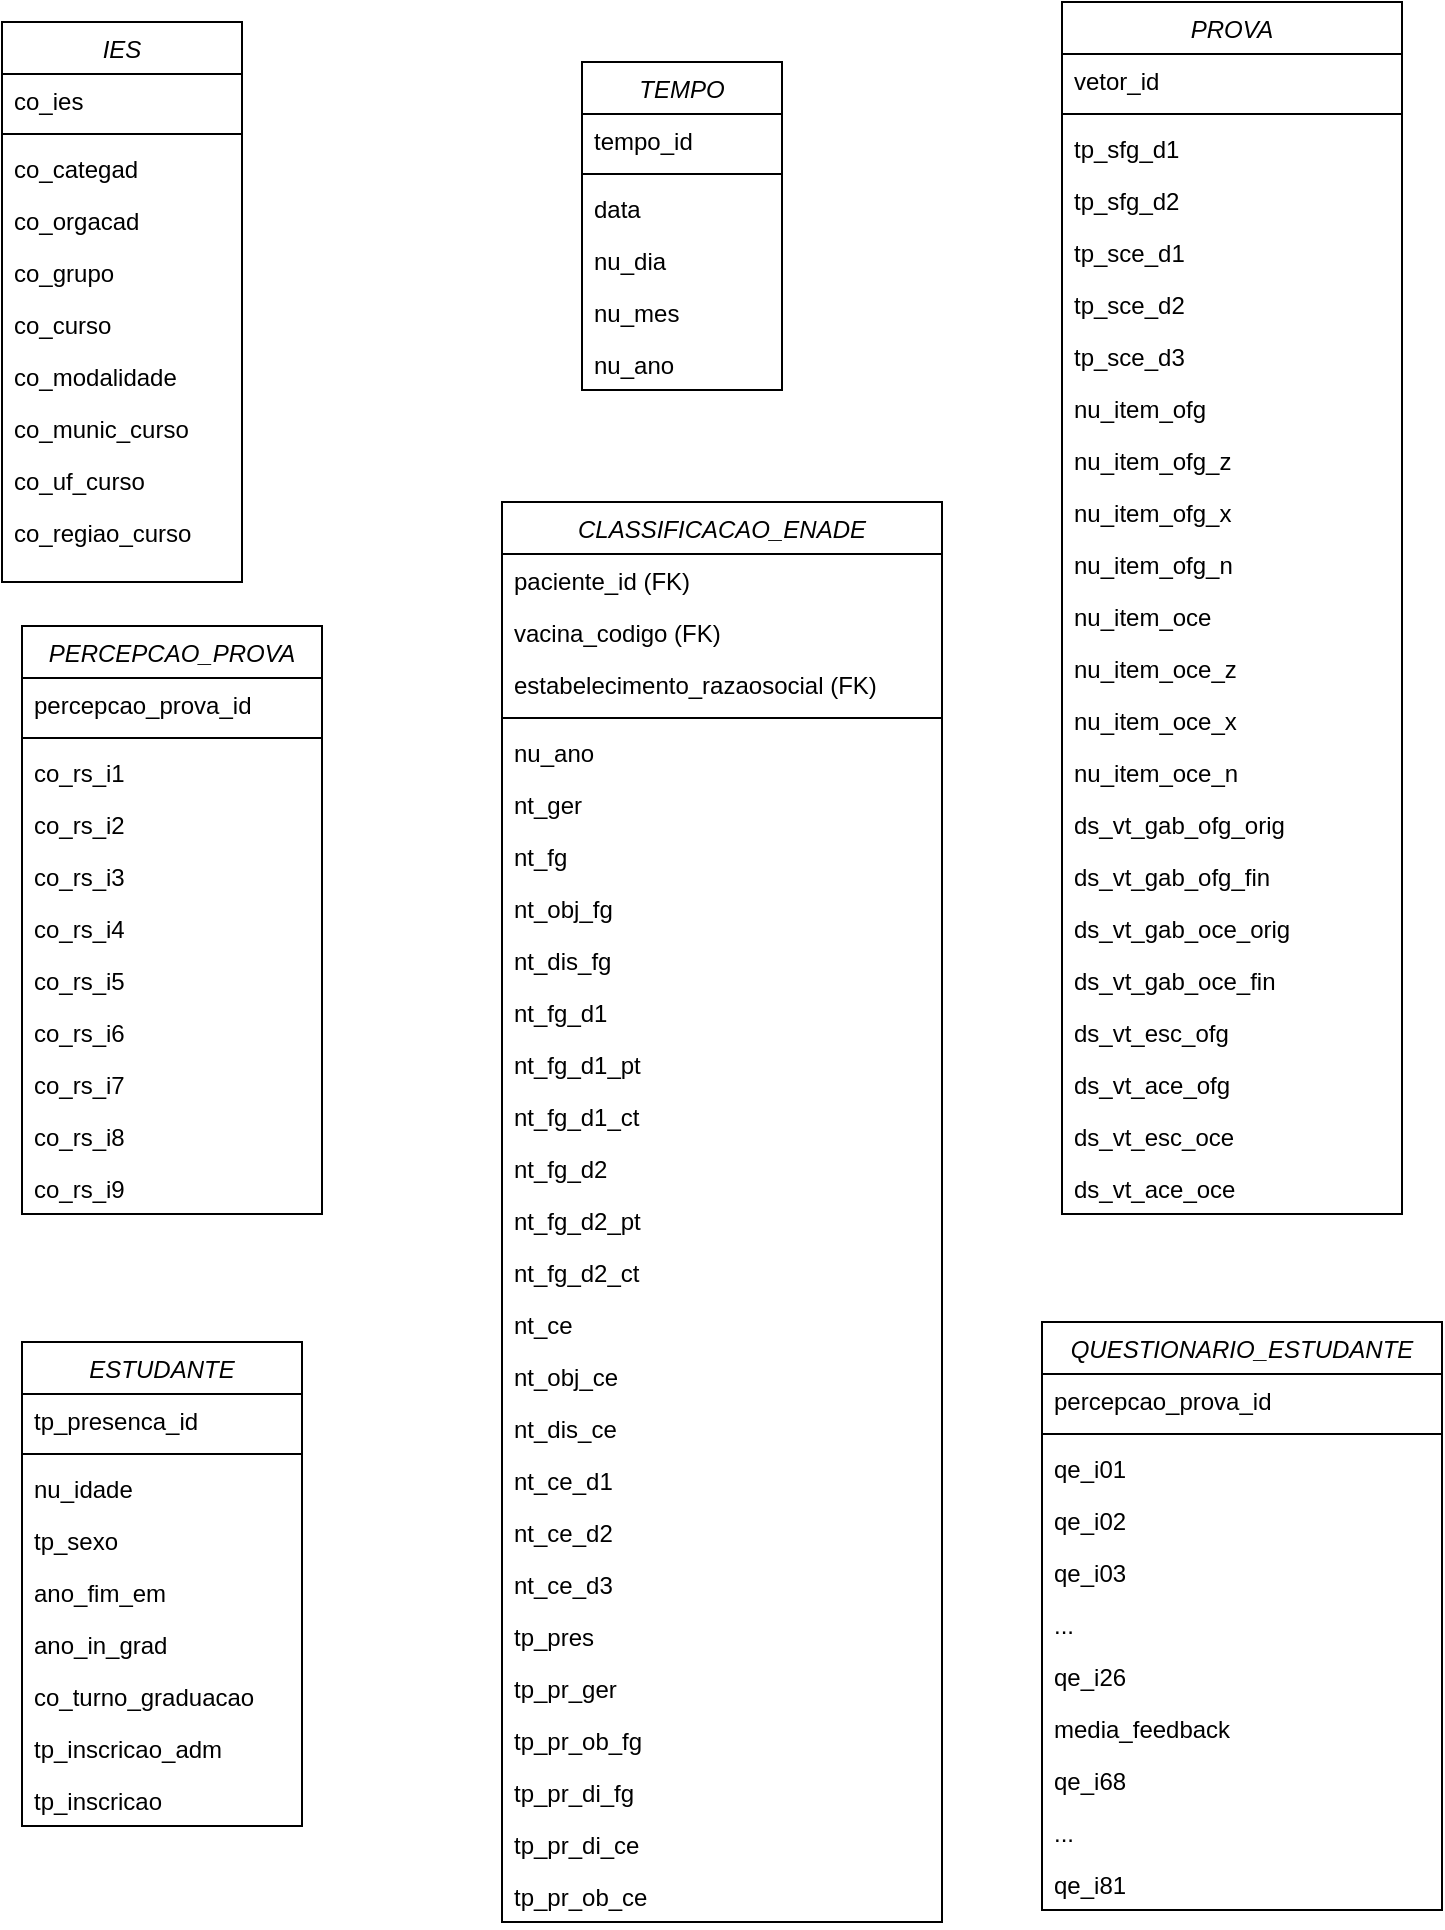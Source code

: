 <mxfile version="15.8.6" type="device"><diagram id="ba_h4ivJS6y_Fy19ibDH" name="Page-1"><mxGraphModel dx="868" dy="442" grid="1" gridSize="10" guides="1" tooltips="1" connect="1" arrows="1" fold="1" page="1" pageScale="1" pageWidth="827" pageHeight="1169" math="0" shadow="0"><root><mxCell id="0"/><mxCell id="1" parent="0"/><mxCell id="IWCST9EDbvNcJb1vTDIy-1" value="IES" style="swimlane;fontStyle=2;align=center;verticalAlign=top;childLayout=stackLayout;horizontal=1;startSize=26;horizontalStack=0;resizeParent=1;resizeLast=0;collapsible=1;marginBottom=0;rounded=0;shadow=0;strokeWidth=1;" parent="1" vertex="1"><mxGeometry x="40" y="40" width="120" height="280" as="geometry"><mxRectangle x="90" y="290" width="160" height="26" as="alternateBounds"/></mxGeometry></mxCell><mxCell id="IWCST9EDbvNcJb1vTDIy-2" value="co_ies" style="text;align=left;verticalAlign=top;spacingLeft=4;spacingRight=4;overflow=hidden;rotatable=0;points=[[0,0.5],[1,0.5]];portConstraint=eastwest;" parent="IWCST9EDbvNcJb1vTDIy-1" vertex="1"><mxGeometry y="26" width="120" height="26" as="geometry"/></mxCell><mxCell id="IWCST9EDbvNcJb1vTDIy-3" value="" style="line;html=1;strokeWidth=1;align=left;verticalAlign=middle;spacingTop=-1;spacingLeft=3;spacingRight=3;rotatable=0;labelPosition=right;points=[];portConstraint=eastwest;" parent="IWCST9EDbvNcJb1vTDIy-1" vertex="1"><mxGeometry y="52" width="120" height="8" as="geometry"/></mxCell><mxCell id="IWCST9EDbvNcJb1vTDIy-4" value="co_categad" style="text;align=left;verticalAlign=top;spacingLeft=4;spacingRight=4;overflow=hidden;rotatable=0;points=[[0,0.5],[1,0.5]];portConstraint=eastwest;" parent="IWCST9EDbvNcJb1vTDIy-1" vertex="1"><mxGeometry y="60" width="120" height="26" as="geometry"/></mxCell><mxCell id="IWCST9EDbvNcJb1vTDIy-5" value="co_orgacad" style="text;align=left;verticalAlign=top;spacingLeft=4;spacingRight=4;overflow=hidden;rotatable=0;points=[[0,0.5],[1,0.5]];portConstraint=eastwest;rounded=0;shadow=0;html=0;" parent="IWCST9EDbvNcJb1vTDIy-1" vertex="1"><mxGeometry y="86" width="120" height="26" as="geometry"/></mxCell><mxCell id="IWCST9EDbvNcJb1vTDIy-6" value="co_grupo" style="text;align=left;verticalAlign=top;spacingLeft=4;spacingRight=4;overflow=hidden;rotatable=0;points=[[0,0.5],[1,0.5]];portConstraint=eastwest;" parent="IWCST9EDbvNcJb1vTDIy-1" vertex="1"><mxGeometry y="112" width="120" height="26" as="geometry"/></mxCell><mxCell id="IWCST9EDbvNcJb1vTDIy-7" value="co_curso" style="text;align=left;verticalAlign=top;spacingLeft=4;spacingRight=4;overflow=hidden;rotatable=0;points=[[0,0.5],[1,0.5]];portConstraint=eastwest;" parent="IWCST9EDbvNcJb1vTDIy-1" vertex="1"><mxGeometry y="138" width="120" height="26" as="geometry"/></mxCell><mxCell id="IWCST9EDbvNcJb1vTDIy-8" value="co_modalidade" style="text;align=left;verticalAlign=top;spacingLeft=4;spacingRight=4;overflow=hidden;rotatable=0;points=[[0,0.5],[1,0.5]];portConstraint=eastwest;" parent="IWCST9EDbvNcJb1vTDIy-1" vertex="1"><mxGeometry y="164" width="120" height="26" as="geometry"/></mxCell><mxCell id="IWCST9EDbvNcJb1vTDIy-9" value="co_munic_curso" style="text;align=left;verticalAlign=top;spacingLeft=4;spacingRight=4;overflow=hidden;rotatable=0;points=[[0,0.5],[1,0.5]];portConstraint=eastwest;" parent="IWCST9EDbvNcJb1vTDIy-1" vertex="1"><mxGeometry y="190" width="120" height="26" as="geometry"/></mxCell><mxCell id="IWCST9EDbvNcJb1vTDIy-10" value="co_uf_curso" style="text;align=left;verticalAlign=top;spacingLeft=4;spacingRight=4;overflow=hidden;rotatable=0;points=[[0,0.5],[1,0.5]];portConstraint=eastwest;" parent="IWCST9EDbvNcJb1vTDIy-1" vertex="1"><mxGeometry y="216" width="120" height="26" as="geometry"/></mxCell><mxCell id="IWCST9EDbvNcJb1vTDIy-11" value="co_regiao_curso" style="text;align=left;verticalAlign=top;spacingLeft=4;spacingRight=4;overflow=hidden;rotatable=0;points=[[0,0.5],[1,0.5]];portConstraint=eastwest;" parent="IWCST9EDbvNcJb1vTDIy-1" vertex="1"><mxGeometry y="242" width="120" height="26" as="geometry"/></mxCell><mxCell id="IWCST9EDbvNcJb1vTDIy-16" value="CLASSIFICACAO_ENADE" style="swimlane;fontStyle=2;align=center;verticalAlign=top;childLayout=stackLayout;horizontal=1;startSize=26;horizontalStack=0;resizeParent=1;resizeLast=0;collapsible=1;marginBottom=0;rounded=0;shadow=0;strokeWidth=1;" parent="1" vertex="1"><mxGeometry x="290" y="280" width="220" height="710" as="geometry"><mxRectangle x="550" y="140" width="160" height="26" as="alternateBounds"/></mxGeometry></mxCell><mxCell id="IWCST9EDbvNcJb1vTDIy-17" value="paciente_id (FK)" style="text;align=left;verticalAlign=top;spacingLeft=4;spacingRight=4;overflow=hidden;rotatable=0;points=[[0,0.5],[1,0.5]];portConstraint=eastwest;" parent="IWCST9EDbvNcJb1vTDIy-16" vertex="1"><mxGeometry y="26" width="220" height="26" as="geometry"/></mxCell><mxCell id="IWCST9EDbvNcJb1vTDIy-18" value="vacina_codigo (FK)" style="text;align=left;verticalAlign=top;spacingLeft=4;spacingRight=4;overflow=hidden;rotatable=0;points=[[0,0.5],[1,0.5]];portConstraint=eastwest;rounded=0;shadow=0;html=0;" parent="IWCST9EDbvNcJb1vTDIy-16" vertex="1"><mxGeometry y="52" width="220" height="26" as="geometry"/></mxCell><mxCell id="IWCST9EDbvNcJb1vTDIy-19" value="estabelecimento_razaosocial (FK)" style="text;align=left;verticalAlign=top;spacingLeft=4;spacingRight=4;overflow=hidden;rotatable=0;points=[[0,0.5],[1,0.5]];portConstraint=eastwest;rounded=0;shadow=0;html=0;" parent="IWCST9EDbvNcJb1vTDIy-16" vertex="1"><mxGeometry y="78" width="220" height="26" as="geometry"/></mxCell><mxCell id="IWCST9EDbvNcJb1vTDIy-20" value="" style="line;html=1;strokeWidth=1;align=left;verticalAlign=middle;spacingTop=-1;spacingLeft=3;spacingRight=3;rotatable=0;labelPosition=right;points=[];portConstraint=eastwest;" parent="IWCST9EDbvNcJb1vTDIy-16" vertex="1"><mxGeometry y="104" width="220" height="8" as="geometry"/></mxCell><mxCell id="G4sSqQQe-vU9CgcFSN1n-1" value="nu_ano" style="text;align=left;verticalAlign=top;spacingLeft=4;spacingRight=4;overflow=hidden;rotatable=0;points=[[0,0.5],[1,0.5]];portConstraint=eastwest;" parent="IWCST9EDbvNcJb1vTDIy-16" vertex="1"><mxGeometry y="112" width="220" height="26" as="geometry"/></mxCell><mxCell id="IWCST9EDbvNcJb1vTDIy-102" value="nt_ger" style="text;align=left;verticalAlign=top;spacingLeft=4;spacingRight=4;overflow=hidden;rotatable=0;points=[[0,0.5],[1,0.5]];portConstraint=eastwest;" parent="IWCST9EDbvNcJb1vTDIy-16" vertex="1"><mxGeometry y="138" width="220" height="26" as="geometry"/></mxCell><mxCell id="IWCST9EDbvNcJb1vTDIy-103" value="nt_fg" style="text;align=left;verticalAlign=top;spacingLeft=4;spacingRight=4;overflow=hidden;rotatable=0;points=[[0,0.5],[1,0.5]];portConstraint=eastwest;" parent="IWCST9EDbvNcJb1vTDIy-16" vertex="1"><mxGeometry y="164" width="220" height="26" as="geometry"/></mxCell><mxCell id="IWCST9EDbvNcJb1vTDIy-104" value="nt_obj_fg" style="text;align=left;verticalAlign=top;spacingLeft=4;spacingRight=4;overflow=hidden;rotatable=0;points=[[0,0.5],[1,0.5]];portConstraint=eastwest;" parent="IWCST9EDbvNcJb1vTDIy-16" vertex="1"><mxGeometry y="190" width="220" height="26" as="geometry"/></mxCell><mxCell id="IWCST9EDbvNcJb1vTDIy-105" value="nt_dis_fg" style="text;align=left;verticalAlign=top;spacingLeft=4;spacingRight=4;overflow=hidden;rotatable=0;points=[[0,0.5],[1,0.5]];portConstraint=eastwest;" parent="IWCST9EDbvNcJb1vTDIy-16" vertex="1"><mxGeometry y="216" width="220" height="26" as="geometry"/></mxCell><mxCell id="IWCST9EDbvNcJb1vTDIy-106" value="nt_fg_d1" style="text;align=left;verticalAlign=top;spacingLeft=4;spacingRight=4;overflow=hidden;rotatable=0;points=[[0,0.5],[1,0.5]];portConstraint=eastwest;" parent="IWCST9EDbvNcJb1vTDIy-16" vertex="1"><mxGeometry y="242" width="220" height="26" as="geometry"/></mxCell><mxCell id="IWCST9EDbvNcJb1vTDIy-107" value="nt_fg_d1_pt" style="text;align=left;verticalAlign=top;spacingLeft=4;spacingRight=4;overflow=hidden;rotatable=0;points=[[0,0.5],[1,0.5]];portConstraint=eastwest;" parent="IWCST9EDbvNcJb1vTDIy-16" vertex="1"><mxGeometry y="268" width="220" height="26" as="geometry"/></mxCell><mxCell id="IWCST9EDbvNcJb1vTDIy-108" value="nt_fg_d1_ct" style="text;align=left;verticalAlign=top;spacingLeft=4;spacingRight=4;overflow=hidden;rotatable=0;points=[[0,0.5],[1,0.5]];portConstraint=eastwest;" parent="IWCST9EDbvNcJb1vTDIy-16" vertex="1"><mxGeometry y="294" width="220" height="26" as="geometry"/></mxCell><mxCell id="IWCST9EDbvNcJb1vTDIy-109" value="nt_fg_d2" style="text;align=left;verticalAlign=top;spacingLeft=4;spacingRight=4;overflow=hidden;rotatable=0;points=[[0,0.5],[1,0.5]];portConstraint=eastwest;" parent="IWCST9EDbvNcJb1vTDIy-16" vertex="1"><mxGeometry y="320" width="220" height="26" as="geometry"/></mxCell><mxCell id="IWCST9EDbvNcJb1vTDIy-110" value="nt_fg_d2_pt" style="text;align=left;verticalAlign=top;spacingLeft=4;spacingRight=4;overflow=hidden;rotatable=0;points=[[0,0.5],[1,0.5]];portConstraint=eastwest;" parent="IWCST9EDbvNcJb1vTDIy-16" vertex="1"><mxGeometry y="346" width="220" height="26" as="geometry"/></mxCell><mxCell id="IWCST9EDbvNcJb1vTDIy-111" value="nt_fg_d2_ct" style="text;align=left;verticalAlign=top;spacingLeft=4;spacingRight=4;overflow=hidden;rotatable=0;points=[[0,0.5],[1,0.5]];portConstraint=eastwest;" parent="IWCST9EDbvNcJb1vTDIy-16" vertex="1"><mxGeometry y="372" width="220" height="26" as="geometry"/></mxCell><mxCell id="IWCST9EDbvNcJb1vTDIy-112" value="nt_ce" style="text;align=left;verticalAlign=top;spacingLeft=4;spacingRight=4;overflow=hidden;rotatable=0;points=[[0,0.5],[1,0.5]];portConstraint=eastwest;" parent="IWCST9EDbvNcJb1vTDIy-16" vertex="1"><mxGeometry y="398" width="220" height="26" as="geometry"/></mxCell><mxCell id="IWCST9EDbvNcJb1vTDIy-158" value="nt_obj_ce" style="text;align=left;verticalAlign=top;spacingLeft=4;spacingRight=4;overflow=hidden;rotatable=0;points=[[0,0.5],[1,0.5]];portConstraint=eastwest;" parent="IWCST9EDbvNcJb1vTDIy-16" vertex="1"><mxGeometry y="424" width="220" height="26" as="geometry"/></mxCell><mxCell id="IWCST9EDbvNcJb1vTDIy-159" value="nt_dis_ce" style="text;align=left;verticalAlign=top;spacingLeft=4;spacingRight=4;overflow=hidden;rotatable=0;points=[[0,0.5],[1,0.5]];portConstraint=eastwest;" parent="IWCST9EDbvNcJb1vTDIy-16" vertex="1"><mxGeometry y="450" width="220" height="26" as="geometry"/></mxCell><mxCell id="IWCST9EDbvNcJb1vTDIy-160" value="nt_ce_d1" style="text;align=left;verticalAlign=top;spacingLeft=4;spacingRight=4;overflow=hidden;rotatable=0;points=[[0,0.5],[1,0.5]];portConstraint=eastwest;" parent="IWCST9EDbvNcJb1vTDIy-16" vertex="1"><mxGeometry y="476" width="220" height="26" as="geometry"/></mxCell><mxCell id="IWCST9EDbvNcJb1vTDIy-161" value="nt_ce_d2" style="text;align=left;verticalAlign=top;spacingLeft=4;spacingRight=4;overflow=hidden;rotatable=0;points=[[0,0.5],[1,0.5]];portConstraint=eastwest;" parent="IWCST9EDbvNcJb1vTDIy-16" vertex="1"><mxGeometry y="502" width="220" height="26" as="geometry"/></mxCell><mxCell id="IWCST9EDbvNcJb1vTDIy-162" value="nt_ce_d3" style="text;align=left;verticalAlign=top;spacingLeft=4;spacingRight=4;overflow=hidden;rotatable=0;points=[[0,0.5],[1,0.5]];portConstraint=eastwest;" parent="IWCST9EDbvNcJb1vTDIy-16" vertex="1"><mxGeometry y="528" width="220" height="26" as="geometry"/></mxCell><mxCell id="IWCST9EDbvNcJb1vTDIy-72" value="tp_pres" style="text;align=left;verticalAlign=top;spacingLeft=4;spacingRight=4;overflow=hidden;rotatable=0;points=[[0,0.5],[1,0.5]];portConstraint=eastwest;" parent="IWCST9EDbvNcJb1vTDIy-16" vertex="1"><mxGeometry y="554" width="220" height="26" as="geometry"/></mxCell><mxCell id="IWCST9EDbvNcJb1vTDIy-73" value="tp_pr_ger" style="text;align=left;verticalAlign=top;spacingLeft=4;spacingRight=4;overflow=hidden;rotatable=0;points=[[0,0.5],[1,0.5]];portConstraint=eastwest;" parent="IWCST9EDbvNcJb1vTDIy-16" vertex="1"><mxGeometry y="580" width="220" height="26" as="geometry"/></mxCell><mxCell id="G4sSqQQe-vU9CgcFSN1n-17" value="tp_pr_ob_fg" style="text;align=left;verticalAlign=top;spacingLeft=4;spacingRight=4;overflow=hidden;rotatable=0;points=[[0,0.5],[1,0.5]];portConstraint=eastwest;" parent="IWCST9EDbvNcJb1vTDIy-16" vertex="1"><mxGeometry y="606" width="220" height="26" as="geometry"/></mxCell><mxCell id="IWCST9EDbvNcJb1vTDIy-75" value="tp_pr_di_fg" style="text;align=left;verticalAlign=top;spacingLeft=4;spacingRight=4;overflow=hidden;rotatable=0;points=[[0,0.5],[1,0.5]];portConstraint=eastwest;" parent="IWCST9EDbvNcJb1vTDIy-16" vertex="1"><mxGeometry y="632" width="220" height="26" as="geometry"/></mxCell><mxCell id="IWCST9EDbvNcJb1vTDIy-77" value="tp_pr_di_ce" style="text;align=left;verticalAlign=top;spacingLeft=4;spacingRight=4;overflow=hidden;rotatable=0;points=[[0,0.5],[1,0.5]];portConstraint=eastwest;" parent="IWCST9EDbvNcJb1vTDIy-16" vertex="1"><mxGeometry y="658" width="220" height="26" as="geometry"/></mxCell><mxCell id="IWCST9EDbvNcJb1vTDIy-76" value="tp_pr_ob_ce" style="text;align=left;verticalAlign=top;spacingLeft=4;spacingRight=4;overflow=hidden;rotatable=0;points=[[0,0.5],[1,0.5]];portConstraint=eastwest;" parent="IWCST9EDbvNcJb1vTDIy-16" vertex="1"><mxGeometry y="684" width="220" height="26" as="geometry"/></mxCell><mxCell id="IWCST9EDbvNcJb1vTDIy-53" value="PROVA" style="swimlane;fontStyle=2;align=center;verticalAlign=top;childLayout=stackLayout;horizontal=1;startSize=26;horizontalStack=0;resizeParent=1;resizeLast=0;collapsible=1;marginBottom=0;rounded=0;shadow=0;strokeWidth=1;" parent="1" vertex="1"><mxGeometry x="570" y="30" width="170" height="606" as="geometry"><mxRectangle x="550" y="140" width="160" height="26" as="alternateBounds"/></mxGeometry></mxCell><mxCell id="IWCST9EDbvNcJb1vTDIy-54" value="vetor_id" style="text;align=left;verticalAlign=top;spacingLeft=4;spacingRight=4;overflow=hidden;rotatable=0;points=[[0,0.5],[1,0.5]];portConstraint=eastwest;" parent="IWCST9EDbvNcJb1vTDIy-53" vertex="1"><mxGeometry y="26" width="170" height="26" as="geometry"/></mxCell><mxCell id="IWCST9EDbvNcJb1vTDIy-55" value="" style="line;html=1;strokeWidth=1;align=left;verticalAlign=middle;spacingTop=-1;spacingLeft=3;spacingRight=3;rotatable=0;labelPosition=right;points=[];portConstraint=eastwest;" parent="IWCST9EDbvNcJb1vTDIy-53" vertex="1"><mxGeometry y="52" width="170" height="8" as="geometry"/></mxCell><mxCell id="IWCST9EDbvNcJb1vTDIy-87" value="tp_sfg_d1" style="text;align=left;verticalAlign=top;spacingLeft=4;spacingRight=4;overflow=hidden;rotatable=0;points=[[0,0.5],[1,0.5]];portConstraint=eastwest;" parent="IWCST9EDbvNcJb1vTDIy-53" vertex="1"><mxGeometry y="60" width="170" height="26" as="geometry"/></mxCell><mxCell id="IWCST9EDbvNcJb1vTDIy-88" value="tp_sfg_d2" style="text;align=left;verticalAlign=top;spacingLeft=4;spacingRight=4;overflow=hidden;rotatable=0;points=[[0,0.5],[1,0.5]];portConstraint=eastwest;" parent="IWCST9EDbvNcJb1vTDIy-53" vertex="1"><mxGeometry y="86" width="170" height="26" as="geometry"/></mxCell><mxCell id="IWCST9EDbvNcJb1vTDIy-89" value="tp_sce_d1" style="text;align=left;verticalAlign=top;spacingLeft=4;spacingRight=4;overflow=hidden;rotatable=0;points=[[0,0.5],[1,0.5]];portConstraint=eastwest;" parent="IWCST9EDbvNcJb1vTDIy-53" vertex="1"><mxGeometry y="112" width="170" height="26" as="geometry"/></mxCell><mxCell id="IWCST9EDbvNcJb1vTDIy-90" value="tp_sce_d2" style="text;align=left;verticalAlign=top;spacingLeft=4;spacingRight=4;overflow=hidden;rotatable=0;points=[[0,0.5],[1,0.5]];portConstraint=eastwest;" parent="IWCST9EDbvNcJb1vTDIy-53" vertex="1"><mxGeometry y="138" width="170" height="26" as="geometry"/></mxCell><mxCell id="IWCST9EDbvNcJb1vTDIy-91" value="tp_sce_d3" style="text;align=left;verticalAlign=top;spacingLeft=4;spacingRight=4;overflow=hidden;rotatable=0;points=[[0,0.5],[1,0.5]];portConstraint=eastwest;" parent="IWCST9EDbvNcJb1vTDIy-53" vertex="1"><mxGeometry y="164" width="170" height="26" as="geometry"/></mxCell><mxCell id="IWCST9EDbvNcJb1vTDIy-39" value="nu_item_ofg" style="text;align=left;verticalAlign=top;spacingLeft=4;spacingRight=4;overflow=hidden;rotatable=0;points=[[0,0.5],[1,0.5]];portConstraint=eastwest;" parent="IWCST9EDbvNcJb1vTDIy-53" vertex="1"><mxGeometry y="190" width="170" height="26" as="geometry"/></mxCell><mxCell id="IWCST9EDbvNcJb1vTDIy-40" value="nu_item_ofg_z" style="text;align=left;verticalAlign=top;spacingLeft=4;spacingRight=4;overflow=hidden;rotatable=0;points=[[0,0.5],[1,0.5]];portConstraint=eastwest;" parent="IWCST9EDbvNcJb1vTDIy-53" vertex="1"><mxGeometry y="216" width="170" height="26" as="geometry"/></mxCell><mxCell id="IWCST9EDbvNcJb1vTDIy-41" value="nu_item_ofg_x" style="text;align=left;verticalAlign=top;spacingLeft=4;spacingRight=4;overflow=hidden;rotatable=0;points=[[0,0.5],[1,0.5]];portConstraint=eastwest;" parent="IWCST9EDbvNcJb1vTDIy-53" vertex="1"><mxGeometry y="242" width="170" height="26" as="geometry"/></mxCell><mxCell id="IWCST9EDbvNcJb1vTDIy-42" value="nu_item_ofg_n" style="text;align=left;verticalAlign=top;spacingLeft=4;spacingRight=4;overflow=hidden;rotatable=0;points=[[0,0.5],[1,0.5]];portConstraint=eastwest;" parent="IWCST9EDbvNcJb1vTDIy-53" vertex="1"><mxGeometry y="268" width="170" height="26" as="geometry"/></mxCell><mxCell id="IWCST9EDbvNcJb1vTDIy-43" value="nu_item_oce" style="text;align=left;verticalAlign=top;spacingLeft=4;spacingRight=4;overflow=hidden;rotatable=0;points=[[0,0.5],[1,0.5]];portConstraint=eastwest;" parent="IWCST9EDbvNcJb1vTDIy-53" vertex="1"><mxGeometry y="294" width="170" height="26" as="geometry"/></mxCell><mxCell id="IWCST9EDbvNcJb1vTDIy-44" value="nu_item_oce_z" style="text;align=left;verticalAlign=top;spacingLeft=4;spacingRight=4;overflow=hidden;rotatable=0;points=[[0,0.5],[1,0.5]];portConstraint=eastwest;" parent="IWCST9EDbvNcJb1vTDIy-53" vertex="1"><mxGeometry y="320" width="170" height="26" as="geometry"/></mxCell><mxCell id="IWCST9EDbvNcJb1vTDIy-45" value="nu_item_oce_x" style="text;align=left;verticalAlign=top;spacingLeft=4;spacingRight=4;overflow=hidden;rotatable=0;points=[[0,0.5],[1,0.5]];portConstraint=eastwest;" parent="IWCST9EDbvNcJb1vTDIy-53" vertex="1"><mxGeometry y="346" width="170" height="26" as="geometry"/></mxCell><mxCell id="IWCST9EDbvNcJb1vTDIy-46" value="nu_item_oce_n" style="text;align=left;verticalAlign=top;spacingLeft=4;spacingRight=4;overflow=hidden;rotatable=0;points=[[0,0.5],[1,0.5]];portConstraint=eastwest;" parent="IWCST9EDbvNcJb1vTDIy-53" vertex="1"><mxGeometry y="372" width="170" height="26" as="geometry"/></mxCell><mxCell id="IWCST9EDbvNcJb1vTDIy-56" value="ds_vt_gab_ofg_orig" style="text;align=left;verticalAlign=top;spacingLeft=4;spacingRight=4;overflow=hidden;rotatable=0;points=[[0,0.5],[1,0.5]];portConstraint=eastwest;" parent="IWCST9EDbvNcJb1vTDIy-53" vertex="1"><mxGeometry y="398" width="170" height="26" as="geometry"/></mxCell><mxCell id="IWCST9EDbvNcJb1vTDIy-57" value="ds_vt_gab_ofg_fin" style="text;align=left;verticalAlign=top;spacingLeft=4;spacingRight=4;overflow=hidden;rotatable=0;points=[[0,0.5],[1,0.5]];portConstraint=eastwest;" parent="IWCST9EDbvNcJb1vTDIy-53" vertex="1"><mxGeometry y="424" width="170" height="26" as="geometry"/></mxCell><mxCell id="IWCST9EDbvNcJb1vTDIy-58" value="ds_vt_gab_oce_orig" style="text;align=left;verticalAlign=top;spacingLeft=4;spacingRight=4;overflow=hidden;rotatable=0;points=[[0,0.5],[1,0.5]];portConstraint=eastwest;" parent="IWCST9EDbvNcJb1vTDIy-53" vertex="1"><mxGeometry y="450" width="170" height="26" as="geometry"/></mxCell><mxCell id="IWCST9EDbvNcJb1vTDIy-59" value="ds_vt_gab_oce_fin" style="text;align=left;verticalAlign=top;spacingLeft=4;spacingRight=4;overflow=hidden;rotatable=0;points=[[0,0.5],[1,0.5]];portConstraint=eastwest;" parent="IWCST9EDbvNcJb1vTDIy-53" vertex="1"><mxGeometry y="476" width="170" height="26" as="geometry"/></mxCell><mxCell id="IWCST9EDbvNcJb1vTDIy-60" value="ds_vt_esc_ofg" style="text;align=left;verticalAlign=top;spacingLeft=4;spacingRight=4;overflow=hidden;rotatable=0;points=[[0,0.5],[1,0.5]];portConstraint=eastwest;" parent="IWCST9EDbvNcJb1vTDIy-53" vertex="1"><mxGeometry y="502" width="170" height="26" as="geometry"/></mxCell><mxCell id="IWCST9EDbvNcJb1vTDIy-61" value="ds_vt_ace_ofg" style="text;align=left;verticalAlign=top;spacingLeft=4;spacingRight=4;overflow=hidden;rotatable=0;points=[[0,0.5],[1,0.5]];portConstraint=eastwest;" parent="IWCST9EDbvNcJb1vTDIy-53" vertex="1"><mxGeometry y="528" width="170" height="26" as="geometry"/></mxCell><mxCell id="IWCST9EDbvNcJb1vTDIy-62" value="ds_vt_esc_oce" style="text;align=left;verticalAlign=top;spacingLeft=4;spacingRight=4;overflow=hidden;rotatable=0;points=[[0,0.5],[1,0.5]];portConstraint=eastwest;" parent="IWCST9EDbvNcJb1vTDIy-53" vertex="1"><mxGeometry y="554" width="170" height="26" as="geometry"/></mxCell><mxCell id="IWCST9EDbvNcJb1vTDIy-63" value="ds_vt_ace_oce" style="text;align=left;verticalAlign=top;spacingLeft=4;spacingRight=4;overflow=hidden;rotatable=0;points=[[0,0.5],[1,0.5]];portConstraint=eastwest;" parent="IWCST9EDbvNcJb1vTDIy-53" vertex="1"><mxGeometry y="580" width="170" height="26" as="geometry"/></mxCell><mxCell id="IWCST9EDbvNcJb1vTDIy-114" value="PERCEPCAO_PROVA" style="swimlane;fontStyle=2;align=center;verticalAlign=top;childLayout=stackLayout;horizontal=1;startSize=26;horizontalStack=0;resizeParent=1;resizeLast=0;collapsible=1;marginBottom=0;rounded=0;shadow=0;strokeWidth=1;" parent="1" vertex="1"><mxGeometry x="50" y="342" width="150" height="294" as="geometry"><mxRectangle x="550" y="140" width="160" height="26" as="alternateBounds"/></mxGeometry></mxCell><mxCell id="IWCST9EDbvNcJb1vTDIy-115" value="percepcao_prova_id" style="text;align=left;verticalAlign=top;spacingLeft=4;spacingRight=4;overflow=hidden;rotatable=0;points=[[0,0.5],[1,0.5]];portConstraint=eastwest;" parent="IWCST9EDbvNcJb1vTDIy-114" vertex="1"><mxGeometry y="26" width="150" height="26" as="geometry"/></mxCell><mxCell id="IWCST9EDbvNcJb1vTDIy-116" value="" style="line;html=1;strokeWidth=1;align=left;verticalAlign=middle;spacingTop=-1;spacingLeft=3;spacingRight=3;rotatable=0;labelPosition=right;points=[];portConstraint=eastwest;" parent="IWCST9EDbvNcJb1vTDIy-114" vertex="1"><mxGeometry y="52" width="150" height="8" as="geometry"/></mxCell><mxCell id="IWCST9EDbvNcJb1vTDIy-117" value="co_rs_i1" style="text;align=left;verticalAlign=top;spacingLeft=4;spacingRight=4;overflow=hidden;rotatable=0;points=[[0,0.5],[1,0.5]];portConstraint=eastwest;" parent="IWCST9EDbvNcJb1vTDIy-114" vertex="1"><mxGeometry y="60" width="150" height="26" as="geometry"/></mxCell><mxCell id="IWCST9EDbvNcJb1vTDIy-118" value="co_rs_i2" style="text;align=left;verticalAlign=top;spacingLeft=4;spacingRight=4;overflow=hidden;rotatable=0;points=[[0,0.5],[1,0.5]];portConstraint=eastwest;" parent="IWCST9EDbvNcJb1vTDIy-114" vertex="1"><mxGeometry y="86" width="150" height="26" as="geometry"/></mxCell><mxCell id="IWCST9EDbvNcJb1vTDIy-119" value="co_rs_i3" style="text;align=left;verticalAlign=top;spacingLeft=4;spacingRight=4;overflow=hidden;rotatable=0;points=[[0,0.5],[1,0.5]];portConstraint=eastwest;" parent="IWCST9EDbvNcJb1vTDIy-114" vertex="1"><mxGeometry y="112" width="150" height="26" as="geometry"/></mxCell><mxCell id="IWCST9EDbvNcJb1vTDIy-120" value="co_rs_i4" style="text;align=left;verticalAlign=top;spacingLeft=4;spacingRight=4;overflow=hidden;rotatable=0;points=[[0,0.5],[1,0.5]];portConstraint=eastwest;" parent="IWCST9EDbvNcJb1vTDIy-114" vertex="1"><mxGeometry y="138" width="150" height="26" as="geometry"/></mxCell><mxCell id="IWCST9EDbvNcJb1vTDIy-121" value="co_rs_i5" style="text;align=left;verticalAlign=top;spacingLeft=4;spacingRight=4;overflow=hidden;rotatable=0;points=[[0,0.5],[1,0.5]];portConstraint=eastwest;" parent="IWCST9EDbvNcJb1vTDIy-114" vertex="1"><mxGeometry y="164" width="150" height="26" as="geometry"/></mxCell><mxCell id="IWCST9EDbvNcJb1vTDIy-122" value="co_rs_i6" style="text;align=left;verticalAlign=top;spacingLeft=4;spacingRight=4;overflow=hidden;rotatable=0;points=[[0,0.5],[1,0.5]];portConstraint=eastwest;" parent="IWCST9EDbvNcJb1vTDIy-114" vertex="1"><mxGeometry y="190" width="150" height="26" as="geometry"/></mxCell><mxCell id="IWCST9EDbvNcJb1vTDIy-123" value="co_rs_i7" style="text;align=left;verticalAlign=top;spacingLeft=4;spacingRight=4;overflow=hidden;rotatable=0;points=[[0,0.5],[1,0.5]];portConstraint=eastwest;" parent="IWCST9EDbvNcJb1vTDIy-114" vertex="1"><mxGeometry y="216" width="150" height="26" as="geometry"/></mxCell><mxCell id="IWCST9EDbvNcJb1vTDIy-124" value="co_rs_i8" style="text;align=left;verticalAlign=top;spacingLeft=4;spacingRight=4;overflow=hidden;rotatable=0;points=[[0,0.5],[1,0.5]];portConstraint=eastwest;" parent="IWCST9EDbvNcJb1vTDIy-114" vertex="1"><mxGeometry y="242" width="150" height="26" as="geometry"/></mxCell><mxCell id="IWCST9EDbvNcJb1vTDIy-125" value="co_rs_i9" style="text;align=left;verticalAlign=top;spacingLeft=4;spacingRight=4;overflow=hidden;rotatable=0;points=[[0,0.5],[1,0.5]];portConstraint=eastwest;" parent="IWCST9EDbvNcJb1vTDIy-114" vertex="1"><mxGeometry y="268" width="150" height="26" as="geometry"/></mxCell><mxCell id="G4sSqQQe-vU9CgcFSN1n-5" value="ESTUDANTE" style="swimlane;fontStyle=2;align=center;verticalAlign=top;childLayout=stackLayout;horizontal=1;startSize=26;horizontalStack=0;resizeParent=1;resizeLast=0;collapsible=1;marginBottom=0;rounded=0;shadow=0;strokeWidth=1;" parent="1" vertex="1"><mxGeometry x="50" y="700" width="140" height="242" as="geometry"><mxRectangle x="550" y="140" width="160" height="26" as="alternateBounds"/></mxGeometry></mxCell><mxCell id="G4sSqQQe-vU9CgcFSN1n-6" value="tp_presenca_id" style="text;align=left;verticalAlign=top;spacingLeft=4;spacingRight=4;overflow=hidden;rotatable=0;points=[[0,0.5],[1,0.5]];portConstraint=eastwest;" parent="G4sSqQQe-vU9CgcFSN1n-5" vertex="1"><mxGeometry y="26" width="140" height="26" as="geometry"/></mxCell><mxCell id="G4sSqQQe-vU9CgcFSN1n-7" value="" style="line;html=1;strokeWidth=1;align=left;verticalAlign=middle;spacingTop=-1;spacingLeft=3;spacingRight=3;rotatable=0;labelPosition=right;points=[];portConstraint=eastwest;" parent="G4sSqQQe-vU9CgcFSN1n-5" vertex="1"><mxGeometry y="52" width="140" height="8" as="geometry"/></mxCell><mxCell id="G4sSqQQe-vU9CgcFSN1n-8" value="nu_idade" style="text;align=left;verticalAlign=top;spacingLeft=4;spacingRight=4;overflow=hidden;rotatable=0;points=[[0,0.5],[1,0.5]];portConstraint=eastwest;" parent="G4sSqQQe-vU9CgcFSN1n-5" vertex="1"><mxGeometry y="60" width="140" height="26" as="geometry"/></mxCell><mxCell id="G4sSqQQe-vU9CgcFSN1n-9" value="tp_sexo" style="text;align=left;verticalAlign=top;spacingLeft=4;spacingRight=4;overflow=hidden;rotatable=0;points=[[0,0.5],[1,0.5]];portConstraint=eastwest;" parent="G4sSqQQe-vU9CgcFSN1n-5" vertex="1"><mxGeometry y="86" width="140" height="26" as="geometry"/></mxCell><mxCell id="G4sSqQQe-vU9CgcFSN1n-10" value="ano_fim_em" style="text;align=left;verticalAlign=top;spacingLeft=4;spacingRight=4;overflow=hidden;rotatable=0;points=[[0,0.5],[1,0.5]];portConstraint=eastwest;" parent="G4sSqQQe-vU9CgcFSN1n-5" vertex="1"><mxGeometry y="112" width="140" height="26" as="geometry"/></mxCell><mxCell id="G4sSqQQe-vU9CgcFSN1n-11" value="ano_in_grad" style="text;align=left;verticalAlign=top;spacingLeft=4;spacingRight=4;overflow=hidden;rotatable=0;points=[[0,0.5],[1,0.5]];portConstraint=eastwest;" parent="G4sSqQQe-vU9CgcFSN1n-5" vertex="1"><mxGeometry y="138" width="140" height="26" as="geometry"/></mxCell><mxCell id="G4sSqQQe-vU9CgcFSN1n-12" value="co_turno_graduacao" style="text;align=left;verticalAlign=top;spacingLeft=4;spacingRight=4;overflow=hidden;rotatable=0;points=[[0,0.5],[1,0.5]];portConstraint=eastwest;" parent="G4sSqQQe-vU9CgcFSN1n-5" vertex="1"><mxGeometry y="164" width="140" height="26" as="geometry"/></mxCell><mxCell id="G4sSqQQe-vU9CgcFSN1n-14" value="tp_inscricao_adm" style="text;align=left;verticalAlign=top;spacingLeft=4;spacingRight=4;overflow=hidden;rotatable=0;points=[[0,0.5],[1,0.5]];portConstraint=eastwest;" parent="G4sSqQQe-vU9CgcFSN1n-5" vertex="1"><mxGeometry y="190" width="140" height="26" as="geometry"/></mxCell><mxCell id="G4sSqQQe-vU9CgcFSN1n-13" value="tp_inscricao" style="text;align=left;verticalAlign=top;spacingLeft=4;spacingRight=4;overflow=hidden;rotatable=0;points=[[0,0.5],[1,0.5]];portConstraint=eastwest;" parent="G4sSqQQe-vU9CgcFSN1n-5" vertex="1"><mxGeometry y="216" width="140" height="26" as="geometry"/></mxCell><mxCell id="G4sSqQQe-vU9CgcFSN1n-21" value="QUESTIONARIO_ESTUDANTE" style="swimlane;fontStyle=2;align=center;verticalAlign=top;childLayout=stackLayout;horizontal=1;startSize=26;horizontalStack=0;resizeParent=1;resizeLast=0;collapsible=1;marginBottom=0;rounded=0;shadow=0;strokeWidth=1;" parent="1" vertex="1"><mxGeometry x="560" y="690" width="200" height="294" as="geometry"><mxRectangle x="550" y="140" width="160" height="26" as="alternateBounds"/></mxGeometry></mxCell><mxCell id="G4sSqQQe-vU9CgcFSN1n-22" value="percepcao_prova_id" style="text;align=left;verticalAlign=top;spacingLeft=4;spacingRight=4;overflow=hidden;rotatable=0;points=[[0,0.5],[1,0.5]];portConstraint=eastwest;" parent="G4sSqQQe-vU9CgcFSN1n-21" vertex="1"><mxGeometry y="26" width="200" height="26" as="geometry"/></mxCell><mxCell id="G4sSqQQe-vU9CgcFSN1n-23" value="" style="line;html=1;strokeWidth=1;align=left;verticalAlign=middle;spacingTop=-1;spacingLeft=3;spacingRight=3;rotatable=0;labelPosition=right;points=[];portConstraint=eastwest;" parent="G4sSqQQe-vU9CgcFSN1n-21" vertex="1"><mxGeometry y="52" width="200" height="8" as="geometry"/></mxCell><mxCell id="G4sSqQQe-vU9CgcFSN1n-24" value="qe_i01" style="text;align=left;verticalAlign=top;spacingLeft=4;spacingRight=4;overflow=hidden;rotatable=0;points=[[0,0.5],[1,0.5]];portConstraint=eastwest;" parent="G4sSqQQe-vU9CgcFSN1n-21" vertex="1"><mxGeometry y="60" width="200" height="26" as="geometry"/></mxCell><mxCell id="G4sSqQQe-vU9CgcFSN1n-25" value="qe_i02" style="text;align=left;verticalAlign=top;spacingLeft=4;spacingRight=4;overflow=hidden;rotatable=0;points=[[0,0.5],[1,0.5]];portConstraint=eastwest;" parent="G4sSqQQe-vU9CgcFSN1n-21" vertex="1"><mxGeometry y="86" width="200" height="26" as="geometry"/></mxCell><mxCell id="G4sSqQQe-vU9CgcFSN1n-26" value="qe_i03" style="text;align=left;verticalAlign=top;spacingLeft=4;spacingRight=4;overflow=hidden;rotatable=0;points=[[0,0.5],[1,0.5]];portConstraint=eastwest;" parent="G4sSqQQe-vU9CgcFSN1n-21" vertex="1"><mxGeometry y="112" width="200" height="26" as="geometry"/></mxCell><mxCell id="G4sSqQQe-vU9CgcFSN1n-33" value="..." style="text;align=left;verticalAlign=top;spacingLeft=4;spacingRight=4;overflow=hidden;rotatable=0;points=[[0,0.5],[1,0.5]];portConstraint=eastwest;" parent="G4sSqQQe-vU9CgcFSN1n-21" vertex="1"><mxGeometry y="138" width="200" height="26" as="geometry"/></mxCell><mxCell id="G4sSqQQe-vU9CgcFSN1n-27" value="qe_i26" style="text;align=left;verticalAlign=top;spacingLeft=4;spacingRight=4;overflow=hidden;rotatable=0;points=[[0,0.5],[1,0.5]];portConstraint=eastwest;" parent="G4sSqQQe-vU9CgcFSN1n-21" vertex="1"><mxGeometry y="164" width="200" height="26" as="geometry"/></mxCell><mxCell id="G4sSqQQe-vU9CgcFSN1n-36" value="media_feedback" style="text;align=left;verticalAlign=top;spacingLeft=4;spacingRight=4;overflow=hidden;rotatable=0;points=[[0,0.5],[1,0.5]];portConstraint=eastwest;" parent="G4sSqQQe-vU9CgcFSN1n-21" vertex="1"><mxGeometry y="190" width="200" height="26" as="geometry"/></mxCell><mxCell id="G4sSqQQe-vU9CgcFSN1n-34" value="qe_i68" style="text;align=left;verticalAlign=top;spacingLeft=4;spacingRight=4;overflow=hidden;rotatable=0;points=[[0,0.5],[1,0.5]];portConstraint=eastwest;" parent="G4sSqQQe-vU9CgcFSN1n-21" vertex="1"><mxGeometry y="216" width="200" height="26" as="geometry"/></mxCell><mxCell id="G4sSqQQe-vU9CgcFSN1n-35" value="..." style="text;align=left;verticalAlign=top;spacingLeft=4;spacingRight=4;overflow=hidden;rotatable=0;points=[[0,0.5],[1,0.5]];portConstraint=eastwest;" parent="G4sSqQQe-vU9CgcFSN1n-21" vertex="1"><mxGeometry y="242" width="200" height="26" as="geometry"/></mxCell><mxCell id="PNZDtuHWqd3CNFFHwRyl-1" value="qe_i81" style="text;align=left;verticalAlign=top;spacingLeft=4;spacingRight=4;overflow=hidden;rotatable=0;points=[[0,0.5],[1,0.5]];portConstraint=eastwest;" vertex="1" parent="G4sSqQQe-vU9CgcFSN1n-21"><mxGeometry y="268" width="200" height="26" as="geometry"/></mxCell><mxCell id="PNZDtuHWqd3CNFFHwRyl-2" value="TEMPO" style="swimlane;fontStyle=2;align=center;verticalAlign=top;childLayout=stackLayout;horizontal=1;startSize=26;horizontalStack=0;resizeParent=1;resizeLast=0;collapsible=1;marginBottom=0;rounded=0;shadow=0;strokeWidth=1;" vertex="1" parent="1"><mxGeometry x="330" y="60" width="100" height="164" as="geometry"><mxRectangle x="550" y="140" width="160" height="26" as="alternateBounds"/></mxGeometry></mxCell><mxCell id="PNZDtuHWqd3CNFFHwRyl-3" value="tempo_id" style="text;align=left;verticalAlign=top;spacingLeft=4;spacingRight=4;overflow=hidden;rotatable=0;points=[[0,0.5],[1,0.5]];portConstraint=eastwest;" vertex="1" parent="PNZDtuHWqd3CNFFHwRyl-2"><mxGeometry y="26" width="100" height="26" as="geometry"/></mxCell><mxCell id="PNZDtuHWqd3CNFFHwRyl-4" value="" style="line;html=1;strokeWidth=1;align=left;verticalAlign=middle;spacingTop=-1;spacingLeft=3;spacingRight=3;rotatable=0;labelPosition=right;points=[];portConstraint=eastwest;" vertex="1" parent="PNZDtuHWqd3CNFFHwRyl-2"><mxGeometry y="52" width="100" height="8" as="geometry"/></mxCell><mxCell id="PNZDtuHWqd3CNFFHwRyl-5" value="data" style="text;align=left;verticalAlign=top;spacingLeft=4;spacingRight=4;overflow=hidden;rotatable=0;points=[[0,0.5],[1,0.5]];portConstraint=eastwest;" vertex="1" parent="PNZDtuHWqd3CNFFHwRyl-2"><mxGeometry y="60" width="100" height="26" as="geometry"/></mxCell><mxCell id="PNZDtuHWqd3CNFFHwRyl-6" value="nu_dia" style="text;align=left;verticalAlign=top;spacingLeft=4;spacingRight=4;overflow=hidden;rotatable=0;points=[[0,0.5],[1,0.5]];portConstraint=eastwest;" vertex="1" parent="PNZDtuHWqd3CNFFHwRyl-2"><mxGeometry y="86" width="100" height="26" as="geometry"/></mxCell><mxCell id="PNZDtuHWqd3CNFFHwRyl-7" value="nu_mes" style="text;align=left;verticalAlign=top;spacingLeft=4;spacingRight=4;overflow=hidden;rotatable=0;points=[[0,0.5],[1,0.5]];portConstraint=eastwest;" vertex="1" parent="PNZDtuHWqd3CNFFHwRyl-2"><mxGeometry y="112" width="100" height="26" as="geometry"/></mxCell><mxCell id="PNZDtuHWqd3CNFFHwRyl-8" value="nu_ano" style="text;align=left;verticalAlign=top;spacingLeft=4;spacingRight=4;overflow=hidden;rotatable=0;points=[[0,0.5],[1,0.5]];portConstraint=eastwest;" vertex="1" parent="PNZDtuHWqd3CNFFHwRyl-2"><mxGeometry y="138" width="100" height="26" as="geometry"/></mxCell></root></mxGraphModel></diagram></mxfile>